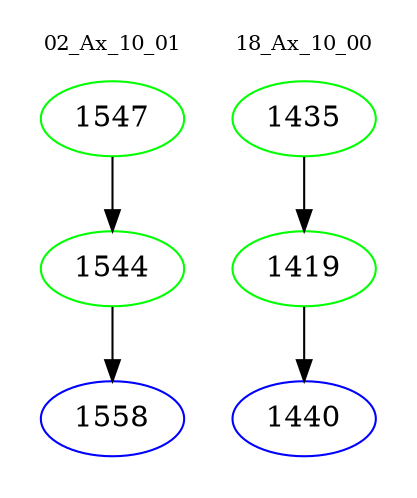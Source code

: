 digraph{
subgraph cluster_0 {
color = white
label = "02_Ax_10_01";
fontsize=10;
T0_1547 [label="1547", color="green"]
T0_1547 -> T0_1544 [color="black"]
T0_1544 [label="1544", color="green"]
T0_1544 -> T0_1558 [color="black"]
T0_1558 [label="1558", color="blue"]
}
subgraph cluster_1 {
color = white
label = "18_Ax_10_00";
fontsize=10;
T1_1435 [label="1435", color="green"]
T1_1435 -> T1_1419 [color="black"]
T1_1419 [label="1419", color="green"]
T1_1419 -> T1_1440 [color="black"]
T1_1440 [label="1440", color="blue"]
}
}
